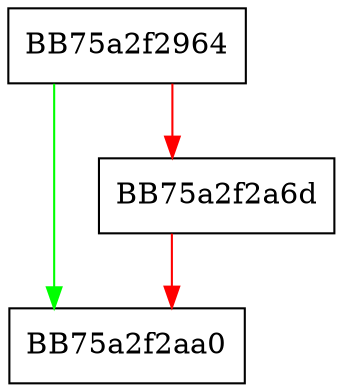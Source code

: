 digraph _Makeushloc {
  node [shape="box"];
  graph [splines=ortho];
  BB75a2f2964 -> BB75a2f2aa0 [color="green"];
  BB75a2f2964 -> BB75a2f2a6d [color="red"];
  BB75a2f2a6d -> BB75a2f2aa0 [color="red"];
}